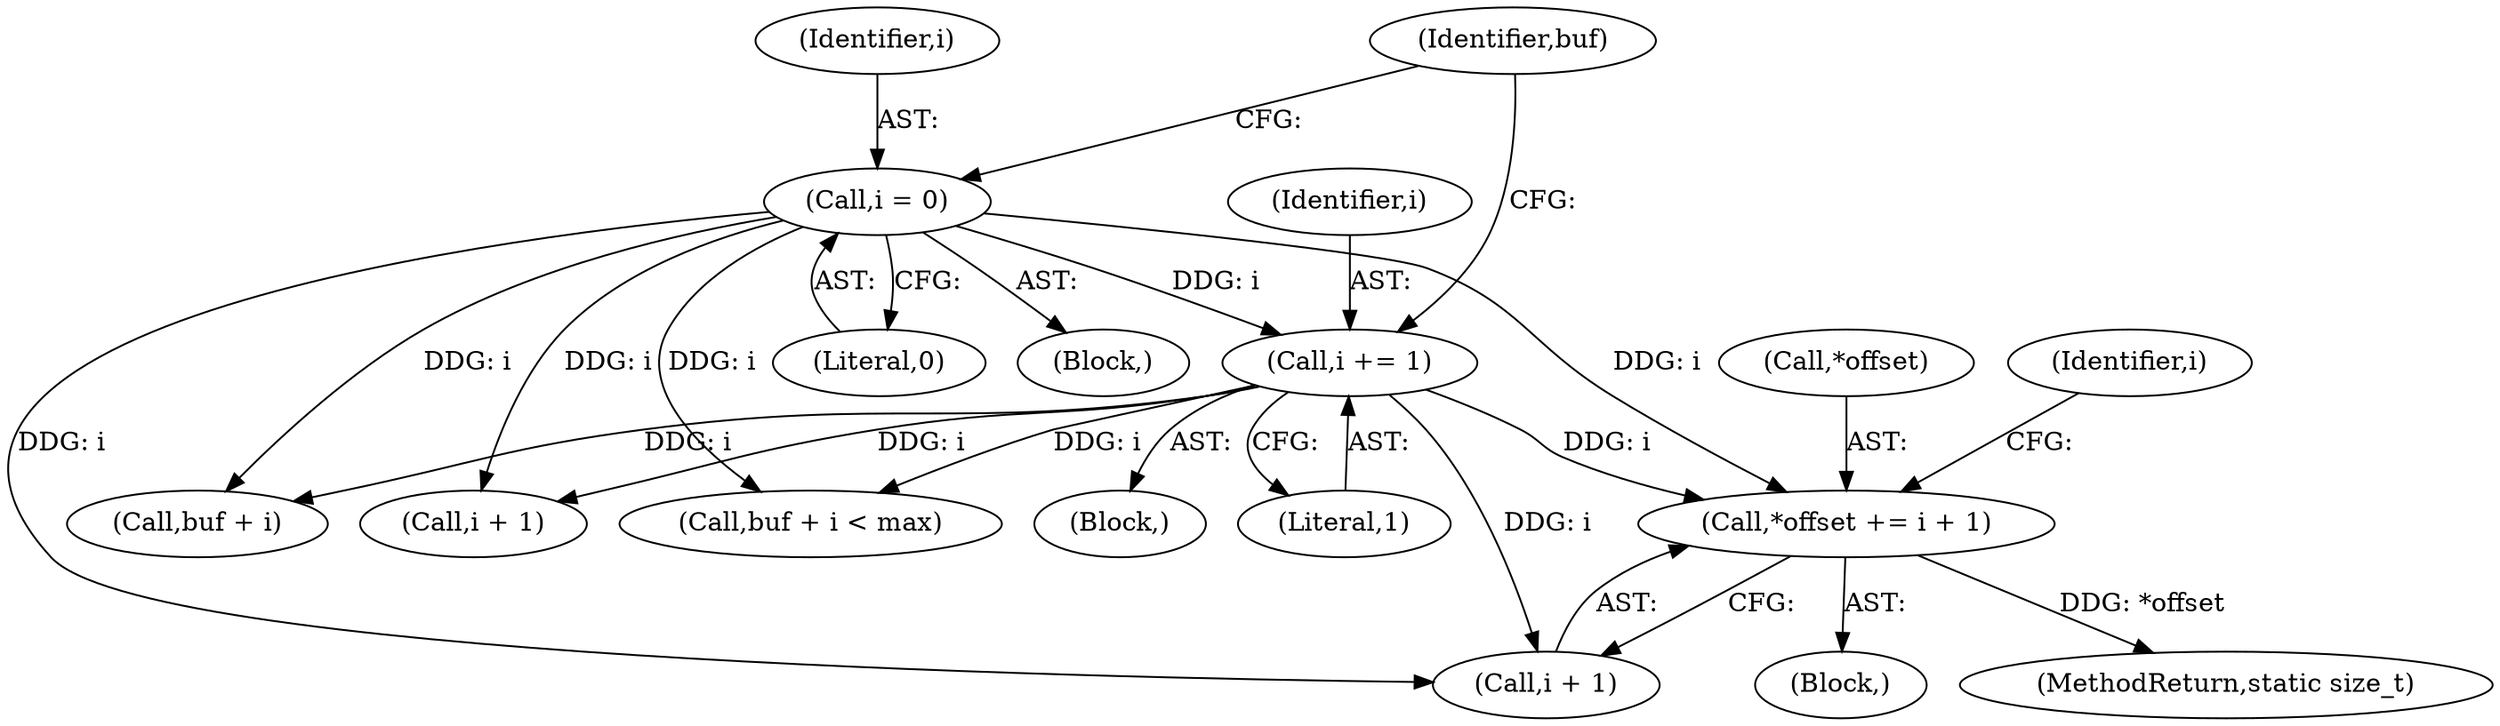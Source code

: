 digraph "0_radare2_d2632f6483a3ceb5d8e0a5fb11142c51c43978b4@pointer" {
"1000139" [label="(Call,*offset += i + 1)"];
"1000124" [label="(Call,i += 1)"];
"1000108" [label="(Call,i = 0)"];
"1000114" [label="(Call,buf + i)"];
"1000149" [label="(MethodReturn,static size_t)"];
"1000146" [label="(Call,i + 1)"];
"1000113" [label="(Call,buf + i < max)"];
"1000142" [label="(Call,i + 1)"];
"1000138" [label="(Block,)"];
"1000140" [label="(Call,*offset)"];
"1000115" [label="(Identifier,buf)"];
"1000126" [label="(Literal,1)"];
"1000110" [label="(Literal,0)"];
"1000147" [label="(Identifier,i)"];
"1000106" [label="(Block,)"];
"1000108" [label="(Call,i = 0)"];
"1000125" [label="(Identifier,i)"];
"1000123" [label="(Block,)"];
"1000109" [label="(Identifier,i)"];
"1000139" [label="(Call,*offset += i + 1)"];
"1000124" [label="(Call,i += 1)"];
"1000139" -> "1000138"  [label="AST: "];
"1000139" -> "1000142"  [label="CFG: "];
"1000140" -> "1000139"  [label="AST: "];
"1000142" -> "1000139"  [label="AST: "];
"1000147" -> "1000139"  [label="CFG: "];
"1000139" -> "1000149"  [label="DDG: *offset"];
"1000124" -> "1000139"  [label="DDG: i"];
"1000108" -> "1000139"  [label="DDG: i"];
"1000124" -> "1000123"  [label="AST: "];
"1000124" -> "1000126"  [label="CFG: "];
"1000125" -> "1000124"  [label="AST: "];
"1000126" -> "1000124"  [label="AST: "];
"1000115" -> "1000124"  [label="CFG: "];
"1000124" -> "1000113"  [label="DDG: i"];
"1000124" -> "1000114"  [label="DDG: i"];
"1000108" -> "1000124"  [label="DDG: i"];
"1000124" -> "1000142"  [label="DDG: i"];
"1000124" -> "1000146"  [label="DDG: i"];
"1000108" -> "1000106"  [label="AST: "];
"1000108" -> "1000110"  [label="CFG: "];
"1000109" -> "1000108"  [label="AST: "];
"1000110" -> "1000108"  [label="AST: "];
"1000115" -> "1000108"  [label="CFG: "];
"1000108" -> "1000113"  [label="DDG: i"];
"1000108" -> "1000114"  [label="DDG: i"];
"1000108" -> "1000142"  [label="DDG: i"];
"1000108" -> "1000146"  [label="DDG: i"];
}
